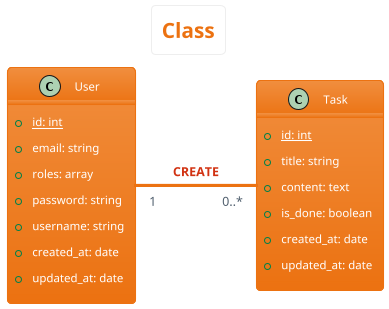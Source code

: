 @startuml class
left to right direction
skinparam actorStyle Awesome
skinparam ArrowThickness 1
!theme aws-orange
skinparam backgroundcolor White
title Class


class User {
    {static} +id: int
    +email: string
    +roles: array
    +password: string
    +username: string
    +created_at: date
    +updated_at: date
}

class Task {
    {static} +id: int
    +title: string
    +content: text
    +is_done: boolean 
    +created_at: date 
    +updated_at: date
}


User "1" -- "0..*" Task: $failure("CREATE")
@enduml